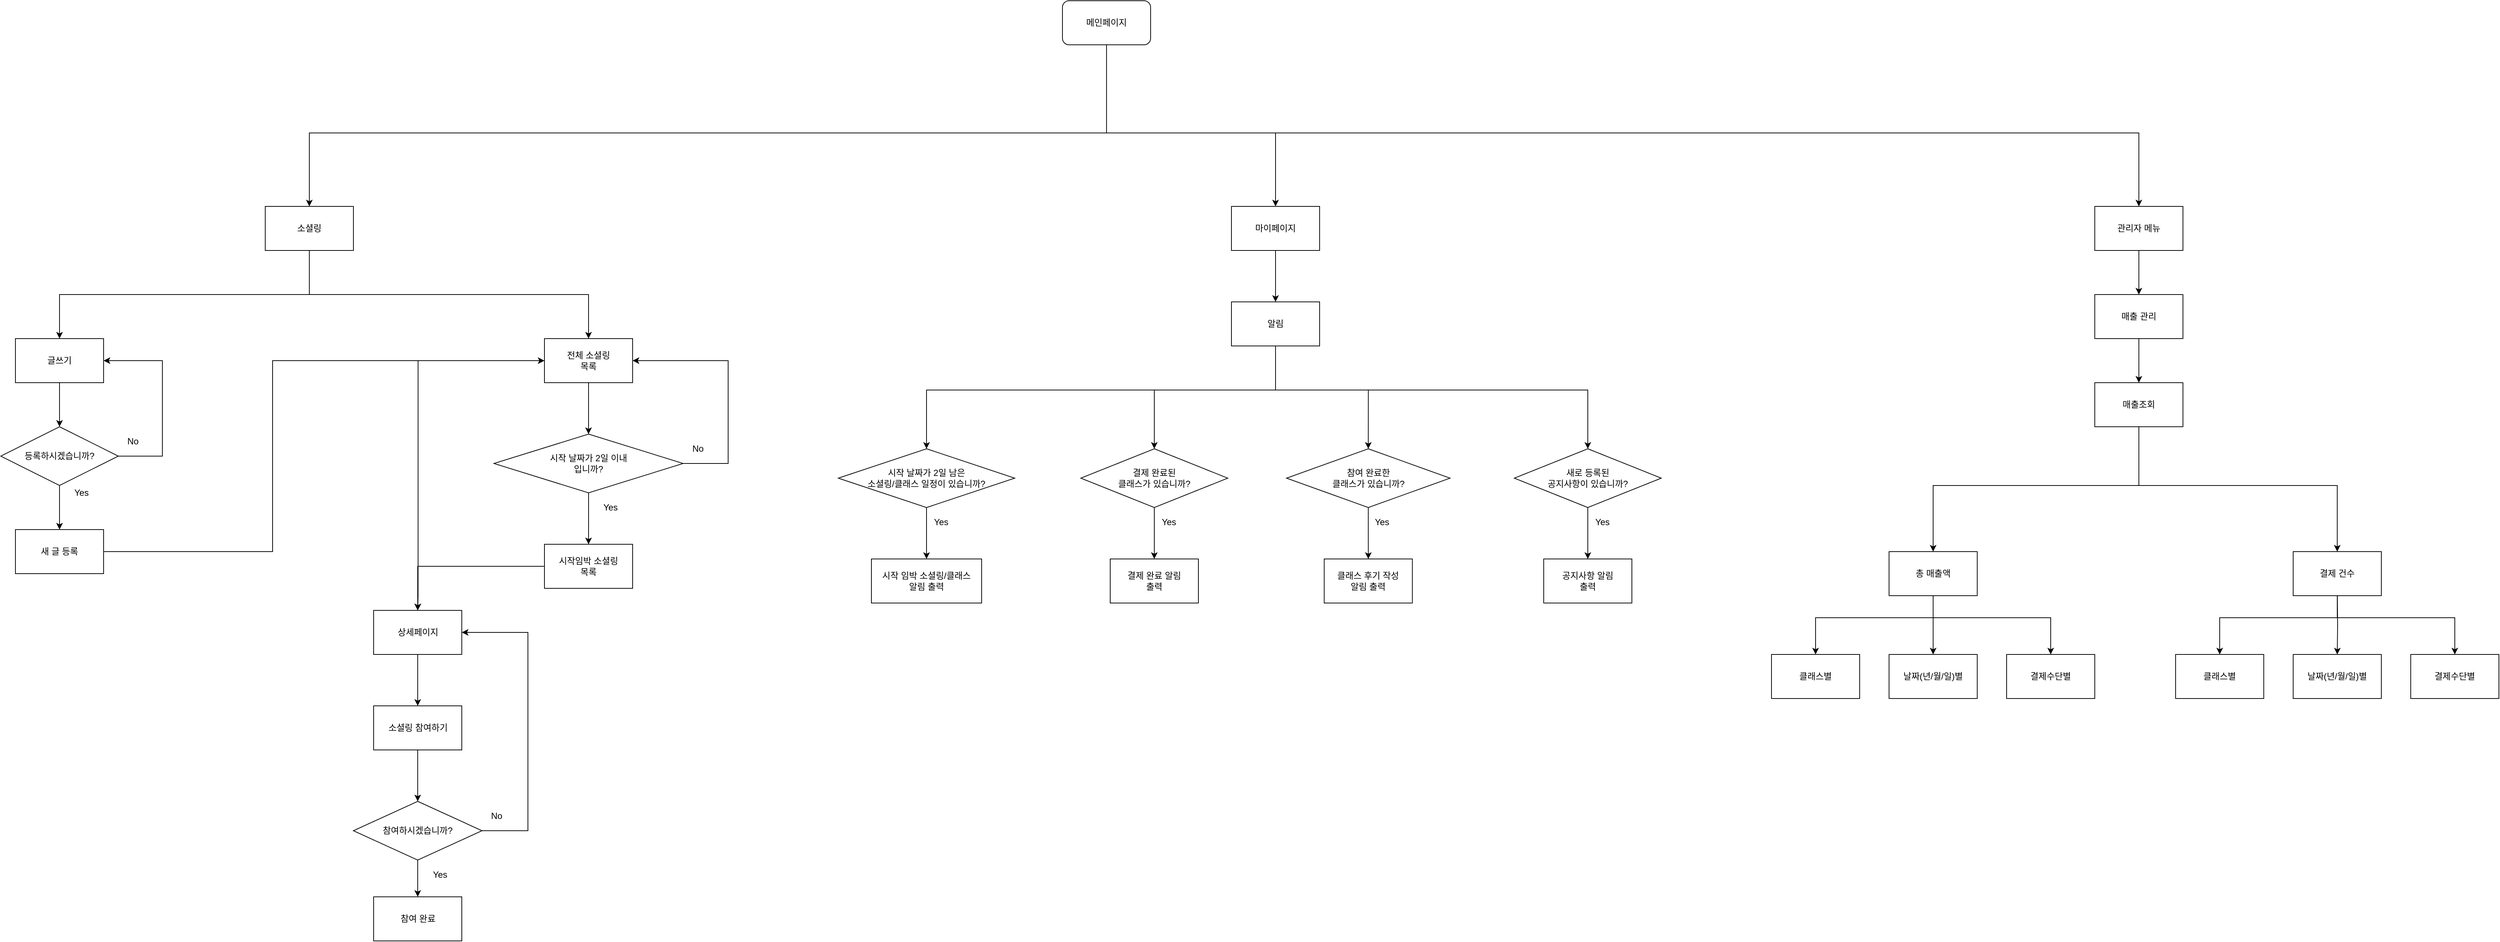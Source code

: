 <mxfile version="15.3.3" type="github">
  <diagram id="XMyp1LrM_B54jQ6VPfjc" name="Page-1">
    <mxGraphModel dx="2844" dy="1524" grid="1" gridSize="10" guides="1" tooltips="1" connect="1" arrows="1" fold="1" page="1" pageScale="1" pageWidth="3300" pageHeight="4681" math="0" shadow="0">
      <root>
        <mxCell id="0" />
        <mxCell id="1" parent="0" />
        <mxCell id="rG8NbFZfz1pAWxpt3FeQ-16" value="" style="edgeStyle=orthogonalEdgeStyle;rounded=0;orthogonalLoop=1;jettySize=auto;html=1;entryX=0.5;entryY=0;entryDx=0;entryDy=0;" parent="1" source="nksuaNwJPS0nM7EoXHVq-1" target="nksuaNwJPS0nM7EoXHVq-9" edge="1">
          <mxGeometry relative="1" as="geometry">
            <mxPoint x="670.0" y="370" as="targetPoint" />
            <Array as="points">
              <mxPoint x="1605" y="270" />
              <mxPoint x="520" y="270" />
            </Array>
          </mxGeometry>
        </mxCell>
        <mxCell id="rG8NbFZfz1pAWxpt3FeQ-18" value="" style="edgeStyle=orthogonalEdgeStyle;rounded=0;orthogonalLoop=1;jettySize=auto;html=1;entryX=0.5;entryY=0;entryDx=0;entryDy=0;" parent="1" source="nksuaNwJPS0nM7EoXHVq-1" target="rG8NbFZfz1pAWxpt3FeQ-3" edge="1">
          <mxGeometry relative="1" as="geometry">
            <mxPoint x="2440" y="420" as="targetPoint" />
            <Array as="points">
              <mxPoint x="1605" y="270" />
              <mxPoint x="3010" y="270" />
            </Array>
          </mxGeometry>
        </mxCell>
        <mxCell id="rG8NbFZfz1pAWxpt3FeQ-20" value="" style="edgeStyle=orthogonalEdgeStyle;rounded=0;orthogonalLoop=1;jettySize=auto;html=1;entryX=0.5;entryY=0;entryDx=0;entryDy=0;" parent="1" source="nksuaNwJPS0nM7EoXHVq-1" target="nksuaNwJPS0nM7EoXHVq-57" edge="1">
          <mxGeometry relative="1" as="geometry">
            <mxPoint x="1605" y="340" as="targetPoint" />
            <Array as="points">
              <mxPoint x="1605" y="270" />
              <mxPoint x="1835" y="270" />
            </Array>
          </mxGeometry>
        </mxCell>
        <mxCell id="nksuaNwJPS0nM7EoXHVq-1" value="메인페이지" style="rounded=1;whiteSpace=wrap;html=1;hachureGap=4;pointerEvents=0;" parent="1" vertex="1">
          <mxGeometry x="1545" y="90" width="120" height="60" as="geometry" />
        </mxCell>
        <mxCell id="nksuaNwJPS0nM7EoXHVq-5" value="" style="endArrow=none;html=1;startSize=14;endSize=14;sourcePerimeterSpacing=8;targetPerimeterSpacing=8;entryX=0.5;entryY=1;entryDx=0;entryDy=0;" parent="1" target="nksuaNwJPS0nM7EoXHVq-1" edge="1">
          <mxGeometry width="50" height="50" relative="1" as="geometry">
            <mxPoint x="1605" y="270" as="sourcePoint" />
            <mxPoint x="1625" y="280" as="targetPoint" />
          </mxGeometry>
        </mxCell>
        <mxCell id="rG8NbFZfz1pAWxpt3FeQ-22" value="" style="edgeStyle=orthogonalEdgeStyle;rounded=0;orthogonalLoop=1;jettySize=auto;html=1;" parent="1" source="nksuaNwJPS0nM7EoXHVq-9" target="nksuaNwJPS0nM7EoXHVq-22" edge="1">
          <mxGeometry relative="1" as="geometry">
            <Array as="points">
              <mxPoint x="520" y="490" />
              <mxPoint x="180" y="490" />
            </Array>
          </mxGeometry>
        </mxCell>
        <mxCell id="nksuaNwJPS0nM7EoXHVq-9" value="소셜링" style="rounded=0;whiteSpace=wrap;html=1;hachureGap=4;pointerEvents=0;" parent="1" vertex="1">
          <mxGeometry x="460" y="370" width="120" height="60" as="geometry" />
        </mxCell>
        <mxCell id="rG8NbFZfz1pAWxpt3FeQ-25" value="" style="edgeStyle=orthogonalEdgeStyle;rounded=0;orthogonalLoop=1;jettySize=auto;html=1;entryX=0.5;entryY=0;entryDx=0;entryDy=0;" parent="1" source="nksuaNwJPS0nM7EoXHVq-15" target="nksuaNwJPS0nM7EoXHVq-20" edge="1">
          <mxGeometry relative="1" as="geometry">
            <mxPoint x="900" y="690" as="targetPoint" />
          </mxGeometry>
        </mxCell>
        <mxCell id="rG8NbFZfz1pAWxpt3FeQ-30" value="" style="edgeStyle=orthogonalEdgeStyle;rounded=0;orthogonalLoop=1;jettySize=auto;html=1;entryX=0.5;entryY=0;entryDx=0;entryDy=0;" parent="1" source="nksuaNwJPS0nM7EoXHVq-15" target="nksuaNwJPS0nM7EoXHVq-41" edge="1">
          <mxGeometry relative="1" as="geometry">
            <mxPoint x="670" y="1080" as="targetPoint" />
            <Array as="points">
              <mxPoint x="668" y="580" />
              <mxPoint x="668" y="900" />
            </Array>
          </mxGeometry>
        </mxCell>
        <mxCell id="nksuaNwJPS0nM7EoXHVq-15" value="전체 소셜링&lt;br&gt;목록" style="rounded=0;whiteSpace=wrap;html=1;hachureGap=4;pointerEvents=0;" parent="1" vertex="1">
          <mxGeometry x="840" y="550" width="120" height="60" as="geometry" />
        </mxCell>
        <mxCell id="rG8NbFZfz1pAWxpt3FeQ-35" value="" style="edgeStyle=orthogonalEdgeStyle;rounded=0;orthogonalLoop=1;jettySize=auto;html=1;entryX=0.5;entryY=0;entryDx=0;entryDy=0;" parent="1" source="nksuaNwJPS0nM7EoXHVq-16" target="nksuaNwJPS0nM7EoXHVq-41" edge="1">
          <mxGeometry relative="1" as="geometry">
            <mxPoint x="670" y="860" as="targetPoint" />
          </mxGeometry>
        </mxCell>
        <mxCell id="nksuaNwJPS0nM7EoXHVq-16" value="시작임박 소셜링&lt;br&gt;목록" style="rounded=0;whiteSpace=wrap;html=1;hachureGap=4;pointerEvents=0;" parent="1" vertex="1">
          <mxGeometry x="840" y="830" width="120" height="60" as="geometry" />
        </mxCell>
        <mxCell id="rG8NbFZfz1pAWxpt3FeQ-27" value="" style="edgeStyle=orthogonalEdgeStyle;rounded=0;orthogonalLoop=1;jettySize=auto;html=1;entryX=1;entryY=0.5;entryDx=0;entryDy=0;" parent="1" source="nksuaNwJPS0nM7EoXHVq-20" target="nksuaNwJPS0nM7EoXHVq-15" edge="1">
          <mxGeometry relative="1" as="geometry">
            <mxPoint x="1177" y="570" as="targetPoint" />
            <Array as="points">
              <mxPoint x="1090" y="720" />
              <mxPoint x="1090" y="580" />
            </Array>
          </mxGeometry>
        </mxCell>
        <mxCell id="rG8NbFZfz1pAWxpt3FeQ-28" value="" style="edgeStyle=orthogonalEdgeStyle;rounded=0;orthogonalLoop=1;jettySize=auto;html=1;" parent="1" source="nksuaNwJPS0nM7EoXHVq-20" target="nksuaNwJPS0nM7EoXHVq-16" edge="1">
          <mxGeometry relative="1" as="geometry" />
        </mxCell>
        <mxCell id="nksuaNwJPS0nM7EoXHVq-20" value="시작 날짜가 2일 이내&lt;br&gt;입니까?" style="rhombus;whiteSpace=wrap;html=1;hachureGap=4;pointerEvents=0;" parent="1" vertex="1">
          <mxGeometry x="771.25" y="680" width="257.5" height="80" as="geometry" />
        </mxCell>
        <mxCell id="rG8NbFZfz1pAWxpt3FeQ-23" value="" style="edgeStyle=orthogonalEdgeStyle;rounded=0;orthogonalLoop=1;jettySize=auto;html=1;exitX=0.5;exitY=1;exitDx=0;exitDy=0;" parent="1" source="nksuaNwJPS0nM7EoXHVq-9" target="nksuaNwJPS0nM7EoXHVq-15" edge="1">
          <mxGeometry relative="1" as="geometry" />
        </mxCell>
        <mxCell id="kulyzF9BSczJkoJ0FT0z-13" value="" style="edgeStyle=none;rounded=0;orthogonalLoop=1;jettySize=auto;html=1;endArrow=classic;endFill=1;sourcePerimeterSpacing=8;targetPerimeterSpacing=8;exitX=0.5;exitY=1;exitDx=0;exitDy=0;entryX=0.5;entryY=0;entryDx=0;entryDy=0;" edge="1" parent="1" source="nksuaNwJPS0nM7EoXHVq-22" target="kulyzF9BSczJkoJ0FT0z-12">
          <mxGeometry relative="1" as="geometry">
            <mxPoint x="180" y="680" as="targetPoint" />
          </mxGeometry>
        </mxCell>
        <mxCell id="nksuaNwJPS0nM7EoXHVq-22" value="글쓰기" style="rounded=0;whiteSpace=wrap;html=1;hachureGap=4;pointerEvents=0;" parent="1" vertex="1">
          <mxGeometry x="120" y="550" width="120" height="60" as="geometry" />
        </mxCell>
        <mxCell id="nksuaNwJPS0nM7EoXHVq-24" value="Yes" style="text;html=1;strokeColor=none;fillColor=none;align=center;verticalAlign=middle;whiteSpace=wrap;rounded=0;hachureGap=4;pointerEvents=0;" parent="1" vertex="1">
          <mxGeometry x="910" y="770" width="40" height="20" as="geometry" />
        </mxCell>
        <mxCell id="nksuaNwJPS0nM7EoXHVq-25" value="No" style="text;html=1;strokeColor=none;fillColor=none;align=center;verticalAlign=middle;whiteSpace=wrap;rounded=0;hachureGap=4;pointerEvents=0;" parent="1" vertex="1">
          <mxGeometry x="1028.75" y="690" width="40" height="20" as="geometry" />
        </mxCell>
        <mxCell id="rG8NbFZfz1pAWxpt3FeQ-31" value="" style="edgeStyle=orthogonalEdgeStyle;rounded=0;orthogonalLoop=1;jettySize=auto;html=1;" parent="1" source="nksuaNwJPS0nM7EoXHVq-41" target="nksuaNwJPS0nM7EoXHVq-43" edge="1">
          <mxGeometry relative="1" as="geometry" />
        </mxCell>
        <mxCell id="nksuaNwJPS0nM7EoXHVq-41" value="상세페이지" style="rounded=0;whiteSpace=wrap;html=1;hachureGap=4;pointerEvents=0;" parent="1" vertex="1">
          <mxGeometry x="607.5" y="920" width="120" height="60" as="geometry" />
        </mxCell>
        <mxCell id="rG8NbFZfz1pAWxpt3FeQ-32" value="" style="edgeStyle=orthogonalEdgeStyle;rounded=0;orthogonalLoop=1;jettySize=auto;html=1;" parent="1" source="nksuaNwJPS0nM7EoXHVq-43" target="nksuaNwJPS0nM7EoXHVq-45" edge="1">
          <mxGeometry relative="1" as="geometry" />
        </mxCell>
        <mxCell id="nksuaNwJPS0nM7EoXHVq-43" value="소셜링 참여하기" style="rounded=0;whiteSpace=wrap;html=1;hachureGap=4;pointerEvents=0;" parent="1" vertex="1">
          <mxGeometry x="607.5" y="1050" width="120" height="60" as="geometry" />
        </mxCell>
        <mxCell id="rG8NbFZfz1pAWxpt3FeQ-13" value="" style="edgeStyle=orthogonalEdgeStyle;rounded=0;orthogonalLoop=1;jettySize=auto;html=1;entryX=1;entryY=0.5;entryDx=0;entryDy=0;" parent="1" source="nksuaNwJPS0nM7EoXHVq-45" target="nksuaNwJPS0nM7EoXHVq-41" edge="1">
          <mxGeometry relative="1" as="geometry">
            <mxPoint x="747.5" y="940" as="targetPoint" />
            <Array as="points">
              <mxPoint x="817.5" y="1220" />
              <mxPoint x="817.5" y="950" />
            </Array>
          </mxGeometry>
        </mxCell>
        <mxCell id="rG8NbFZfz1pAWxpt3FeQ-33" value="" style="edgeStyle=orthogonalEdgeStyle;rounded=0;orthogonalLoop=1;jettySize=auto;html=1;" parent="1" source="nksuaNwJPS0nM7EoXHVq-45" target="nksuaNwJPS0nM7EoXHVq-50" edge="1">
          <mxGeometry relative="1" as="geometry" />
        </mxCell>
        <mxCell id="nksuaNwJPS0nM7EoXHVq-45" value="참여하시겠습니까?" style="rhombus;whiteSpace=wrap;html=1;hachureGap=4;pointerEvents=0;" parent="1" vertex="1">
          <mxGeometry x="580" y="1180" width="175" height="80" as="geometry" />
        </mxCell>
        <mxCell id="nksuaNwJPS0nM7EoXHVq-50" value="참여 완료" style="rounded=0;whiteSpace=wrap;html=1;hachureGap=4;pointerEvents=0;" parent="1" vertex="1">
          <mxGeometry x="607.5" y="1310" width="120" height="60" as="geometry" />
        </mxCell>
        <mxCell id="nksuaNwJPS0nM7EoXHVq-52" value="Yes" style="text;html=1;strokeColor=none;fillColor=none;align=center;verticalAlign=middle;whiteSpace=wrap;rounded=0;hachureGap=4;pointerEvents=0;" parent="1" vertex="1">
          <mxGeometry x="677.5" y="1270" width="40" height="20" as="geometry" />
        </mxCell>
        <mxCell id="nksuaNwJPS0nM7EoXHVq-53" value="No" style="text;html=1;strokeColor=none;fillColor=none;align=center;verticalAlign=middle;whiteSpace=wrap;rounded=0;hachureGap=4;pointerEvents=0;" parent="1" vertex="1">
          <mxGeometry x="755" y="1190" width="40" height="20" as="geometry" />
        </mxCell>
        <mxCell id="rG8NbFZfz1pAWxpt3FeQ-36" value="" style="edgeStyle=orthogonalEdgeStyle;rounded=0;orthogonalLoop=1;jettySize=auto;html=1;" parent="1" source="nksuaNwJPS0nM7EoXHVq-57" target="nksuaNwJPS0nM7EoXHVq-59" edge="1">
          <mxGeometry relative="1" as="geometry" />
        </mxCell>
        <mxCell id="nksuaNwJPS0nM7EoXHVq-57" value="마이페이지" style="rounded=0;whiteSpace=wrap;html=1;hachureGap=4;pointerEvents=0;" parent="1" vertex="1">
          <mxGeometry x="1775" y="370" width="120" height="60" as="geometry" />
        </mxCell>
        <mxCell id="rG8NbFZfz1pAWxpt3FeQ-40" value="" style="edgeStyle=orthogonalEdgeStyle;rounded=0;orthogonalLoop=1;jettySize=auto;html=1;entryX=0.5;entryY=0;entryDx=0;entryDy=0;" parent="1" source="nksuaNwJPS0nM7EoXHVq-59" target="nksuaNwJPS0nM7EoXHVq-65" edge="1">
          <mxGeometry relative="1" as="geometry">
            <mxPoint x="1360" y="700" as="targetPoint" />
            <Array as="points">
              <mxPoint x="1835" y="620" />
              <mxPoint x="1360" y="620" />
            </Array>
          </mxGeometry>
        </mxCell>
        <mxCell id="rG8NbFZfz1pAWxpt3FeQ-43" value="" style="edgeStyle=orthogonalEdgeStyle;rounded=0;orthogonalLoop=1;jettySize=auto;html=1;entryX=0.5;entryY=0;entryDx=0;entryDy=0;entryPerimeter=0;" parent="1" source="nksuaNwJPS0nM7EoXHVq-59" target="nksuaNwJPS0nM7EoXHVq-69" edge="1">
          <mxGeometry relative="1" as="geometry">
            <mxPoint x="1670" y="700" as="targetPoint" />
            <Array as="points">
              <mxPoint x="1835" y="620" />
              <mxPoint x="1670" y="620" />
            </Array>
          </mxGeometry>
        </mxCell>
        <mxCell id="rG8NbFZfz1pAWxpt3FeQ-48" value="" style="edgeStyle=orthogonalEdgeStyle;rounded=0;orthogonalLoop=1;jettySize=auto;html=1;entryX=0.5;entryY=0;entryDx=0;entryDy=0;" parent="1" source="nksuaNwJPS0nM7EoXHVq-59" target="nksuaNwJPS0nM7EoXHVq-73" edge="1">
          <mxGeometry relative="1" as="geometry">
            <mxPoint x="1960" y="700" as="targetPoint" />
            <Array as="points">
              <mxPoint x="1835" y="620" />
              <mxPoint x="1961" y="620" />
            </Array>
          </mxGeometry>
        </mxCell>
        <mxCell id="rG8NbFZfz1pAWxpt3FeQ-51" value="" style="edgeStyle=orthogonalEdgeStyle;rounded=0;orthogonalLoop=1;jettySize=auto;html=1;entryX=0.5;entryY=0;entryDx=0;entryDy=0;" parent="1" source="nksuaNwJPS0nM7EoXHVq-59" target="nksuaNwJPS0nM7EoXHVq-77" edge="1">
          <mxGeometry relative="1" as="geometry">
            <mxPoint x="2290" y="700" as="targetPoint" />
            <Array as="points">
              <mxPoint x="1835" y="620" />
              <mxPoint x="2260" y="620" />
            </Array>
          </mxGeometry>
        </mxCell>
        <mxCell id="nksuaNwJPS0nM7EoXHVq-59" value="알림" style="rounded=0;whiteSpace=wrap;html=1;hachureGap=4;pointerEvents=0;" parent="1" vertex="1">
          <mxGeometry x="1775" y="500" width="120" height="60" as="geometry" />
        </mxCell>
        <mxCell id="rG8NbFZfz1pAWxpt3FeQ-41" value="" style="edgeStyle=orthogonalEdgeStyle;rounded=0;orthogonalLoop=1;jettySize=auto;html=1;entryX=0.5;entryY=0;entryDx=0;entryDy=0;" parent="1" source="nksuaNwJPS0nM7EoXHVq-65" target="nksuaNwJPS0nM7EoXHVq-67" edge="1">
          <mxGeometry relative="1" as="geometry" />
        </mxCell>
        <mxCell id="nksuaNwJPS0nM7EoXHVq-65" value="시작 날짜가 2일 남은&lt;br&gt;소셜링/클래스 일정이 있습니까?" style="rhombus;whiteSpace=wrap;html=1;hachureGap=4;pointerEvents=0;" parent="1" vertex="1">
          <mxGeometry x="1240" y="700" width="240" height="80" as="geometry" />
        </mxCell>
        <mxCell id="nksuaNwJPS0nM7EoXHVq-67" value="시작 임박 소셜링/클래스&lt;br&gt;알림 출력" style="rounded=0;whiteSpace=wrap;html=1;hachureGap=4;pointerEvents=0;" parent="1" vertex="1">
          <mxGeometry x="1285" y="850" width="150" height="60" as="geometry" />
        </mxCell>
        <mxCell id="rG8NbFZfz1pAWxpt3FeQ-45" value="" style="edgeStyle=orthogonalEdgeStyle;rounded=0;orthogonalLoop=1;jettySize=auto;html=1;" parent="1" source="nksuaNwJPS0nM7EoXHVq-69" target="nksuaNwJPS0nM7EoXHVq-71" edge="1">
          <mxGeometry relative="1" as="geometry" />
        </mxCell>
        <mxCell id="nksuaNwJPS0nM7EoXHVq-69" value="결제 완료된&lt;br&gt;클래스가 있습니까?" style="rhombus;whiteSpace=wrap;html=1;hachureGap=4;pointerEvents=0;" parent="1" vertex="1">
          <mxGeometry x="1570" y="700" width="200" height="80" as="geometry" />
        </mxCell>
        <mxCell id="nksuaNwJPS0nM7EoXHVq-71" value="결제 완료 알림&lt;br&gt;출력" style="rounded=0;whiteSpace=wrap;html=1;hachureGap=4;pointerEvents=0;" parent="1" vertex="1">
          <mxGeometry x="1610" y="850" width="120" height="60" as="geometry" />
        </mxCell>
        <mxCell id="rG8NbFZfz1pAWxpt3FeQ-49" value="" style="edgeStyle=orthogonalEdgeStyle;rounded=0;orthogonalLoop=1;jettySize=auto;html=1;" parent="1" source="nksuaNwJPS0nM7EoXHVq-73" target="nksuaNwJPS0nM7EoXHVq-75" edge="1">
          <mxGeometry relative="1" as="geometry" />
        </mxCell>
        <mxCell id="nksuaNwJPS0nM7EoXHVq-73" value="참여 완료한&lt;br&gt;클래스가 있습니까?" style="rhombus;whiteSpace=wrap;html=1;hachureGap=4;pointerEvents=0;" parent="1" vertex="1">
          <mxGeometry x="1850" y="700" width="222.5" height="80" as="geometry" />
        </mxCell>
        <mxCell id="nksuaNwJPS0nM7EoXHVq-75" value="클래스 후기 작성&lt;br&gt;알림 출력" style="rounded=0;whiteSpace=wrap;html=1;hachureGap=4;pointerEvents=0;" parent="1" vertex="1">
          <mxGeometry x="1901.25" y="850" width="120" height="60" as="geometry" />
        </mxCell>
        <mxCell id="rG8NbFZfz1pAWxpt3FeQ-52" value="" style="edgeStyle=orthogonalEdgeStyle;rounded=0;orthogonalLoop=1;jettySize=auto;html=1;" parent="1" source="nksuaNwJPS0nM7EoXHVq-77" target="nksuaNwJPS0nM7EoXHVq-79" edge="1">
          <mxGeometry relative="1" as="geometry" />
        </mxCell>
        <mxCell id="nksuaNwJPS0nM7EoXHVq-77" value="새로 등록된&lt;br&gt;공지사항이 있습니까?" style="rhombus;whiteSpace=wrap;html=1;hachureGap=4;pointerEvents=0;" parent="1" vertex="1">
          <mxGeometry x="2160" y="700" width="200" height="80" as="geometry" />
        </mxCell>
        <mxCell id="nksuaNwJPS0nM7EoXHVq-79" value="공지사항 알림&lt;br&gt;출력" style="rounded=0;whiteSpace=wrap;html=1;hachureGap=4;pointerEvents=0;" parent="1" vertex="1">
          <mxGeometry x="2200" y="850" width="120" height="60" as="geometry" />
        </mxCell>
        <mxCell id="nksuaNwJPS0nM7EoXHVq-80" value="Yes" style="text;html=1;strokeColor=none;fillColor=none;align=center;verticalAlign=middle;whiteSpace=wrap;rounded=0;hachureGap=4;pointerEvents=0;" parent="1" vertex="1">
          <mxGeometry x="1360" y="790" width="40" height="20" as="geometry" />
        </mxCell>
        <mxCell id="nksuaNwJPS0nM7EoXHVq-81" value="Yes" style="text;html=1;strokeColor=none;fillColor=none;align=center;verticalAlign=middle;whiteSpace=wrap;rounded=0;hachureGap=4;pointerEvents=0;" parent="1" vertex="1">
          <mxGeometry x="1670" y="790" width="40" height="20" as="geometry" />
        </mxCell>
        <mxCell id="nksuaNwJPS0nM7EoXHVq-83" value="Yes" style="text;html=1;strokeColor=none;fillColor=none;align=center;verticalAlign=middle;whiteSpace=wrap;rounded=0;hachureGap=4;pointerEvents=0;" parent="1" vertex="1">
          <mxGeometry x="1960" y="790" width="40" height="20" as="geometry" />
        </mxCell>
        <mxCell id="nksuaNwJPS0nM7EoXHVq-84" value="Yes" style="text;html=1;strokeColor=none;fillColor=none;align=center;verticalAlign=middle;whiteSpace=wrap;rounded=0;hachureGap=4;pointerEvents=0;" parent="1" vertex="1">
          <mxGeometry x="2260" y="790" width="40" height="20" as="geometry" />
        </mxCell>
        <mxCell id="rG8NbFZfz1pAWxpt3FeQ-6" value="" style="edgeStyle=orthogonalEdgeStyle;rounded=0;orthogonalLoop=1;jettySize=auto;html=1;" parent="1" source="nksuaNwJPS0nM7EoXHVq-86" target="nksuaNwJPS0nM7EoXHVq-88" edge="1">
          <mxGeometry relative="1" as="geometry" />
        </mxCell>
        <mxCell id="nksuaNwJPS0nM7EoXHVq-86" value="매출 관리" style="rounded=0;whiteSpace=wrap;html=1;hachureGap=4;pointerEvents=0;" parent="1" vertex="1">
          <mxGeometry x="2950" y="490" width="120" height="60" as="geometry" />
        </mxCell>
        <mxCell id="rG8NbFZfz1pAWxpt3FeQ-54" value="" style="edgeStyle=orthogonalEdgeStyle;rounded=0;orthogonalLoop=1;jettySize=auto;html=1;entryX=0.5;entryY=0;entryDx=0;entryDy=0;" parent="1" source="nksuaNwJPS0nM7EoXHVq-88" target="nksuaNwJPS0nM7EoXHVq-92" edge="1">
          <mxGeometry relative="1" as="geometry">
            <mxPoint x="2730" y="750" as="targetPoint" />
            <Array as="points">
              <mxPoint x="3010" y="750" />
              <mxPoint x="2730" y="750" />
            </Array>
          </mxGeometry>
        </mxCell>
        <mxCell id="rG8NbFZfz1pAWxpt3FeQ-56" value="" style="edgeStyle=orthogonalEdgeStyle;rounded=0;orthogonalLoop=1;jettySize=auto;html=1;entryX=0.5;entryY=0;entryDx=0;entryDy=0;" parent="1" source="nksuaNwJPS0nM7EoXHVq-88" target="nksuaNwJPS0nM7EoXHVq-94" edge="1">
          <mxGeometry relative="1" as="geometry">
            <mxPoint x="3090" y="810" as="targetPoint" />
            <Array as="points">
              <mxPoint x="3010" y="750" />
              <mxPoint x="3280" y="750" />
            </Array>
          </mxGeometry>
        </mxCell>
        <mxCell id="nksuaNwJPS0nM7EoXHVq-88" value="매출조회" style="rounded=0;whiteSpace=wrap;html=1;hachureGap=4;pointerEvents=0;" parent="1" vertex="1">
          <mxGeometry x="2950" y="610" width="120" height="60" as="geometry" />
        </mxCell>
        <mxCell id="rG8NbFZfz1pAWxpt3FeQ-58" value="" style="edgeStyle=orthogonalEdgeStyle;rounded=0;orthogonalLoop=1;jettySize=auto;html=1;" parent="1" source="nksuaNwJPS0nM7EoXHVq-92" target="nksuaNwJPS0nM7EoXHVq-102" edge="1">
          <mxGeometry relative="1" as="geometry" />
        </mxCell>
        <mxCell id="rG8NbFZfz1pAWxpt3FeQ-60" value="" style="edgeStyle=orthogonalEdgeStyle;rounded=0;orthogonalLoop=1;jettySize=auto;html=1;entryX=0.5;entryY=0;entryDx=0;entryDy=0;" parent="1" source="nksuaNwJPS0nM7EoXHVq-92" target="nksuaNwJPS0nM7EoXHVq-98" edge="1">
          <mxGeometry relative="1" as="geometry">
            <mxPoint x="2590.059" y="980" as="targetPoint" />
            <Array as="points">
              <mxPoint x="2730" y="930" />
              <mxPoint x="2570" y="930" />
            </Array>
          </mxGeometry>
        </mxCell>
        <mxCell id="rG8NbFZfz1pAWxpt3FeQ-62" value="" style="edgeStyle=orthogonalEdgeStyle;rounded=0;orthogonalLoop=1;jettySize=auto;html=1;entryX=0.5;entryY=0;entryDx=0;entryDy=0;" parent="1" source="nksuaNwJPS0nM7EoXHVq-92" target="nksuaNwJPS0nM7EoXHVq-100" edge="1">
          <mxGeometry relative="1" as="geometry">
            <mxPoint x="2880.059" y="1060" as="targetPoint" />
            <Array as="points">
              <mxPoint x="2730" y="930" />
              <mxPoint x="2890" y="930" />
            </Array>
          </mxGeometry>
        </mxCell>
        <mxCell id="nksuaNwJPS0nM7EoXHVq-92" value="총 매출액" style="rounded=0;whiteSpace=wrap;html=1;hachureGap=4;pointerEvents=0;" parent="1" vertex="1">
          <mxGeometry x="2670" y="840" width="120" height="60" as="geometry" />
        </mxCell>
        <mxCell id="nksuaNwJPS0nM7EoXHVq-94" value="결제 건수" style="rounded=0;whiteSpace=wrap;html=1;hachureGap=4;pointerEvents=0;" parent="1" vertex="1">
          <mxGeometry x="3220" y="840" width="120" height="60" as="geometry" />
        </mxCell>
        <mxCell id="nksuaNwJPS0nM7EoXHVq-98" value="클래스별" style="rounded=0;whiteSpace=wrap;html=1;hachureGap=4;pointerEvents=0;" parent="1" vertex="1">
          <mxGeometry x="2510" y="980" width="120" height="60" as="geometry" />
        </mxCell>
        <mxCell id="nksuaNwJPS0nM7EoXHVq-100" value="결제수단별" style="rounded=0;whiteSpace=wrap;html=1;hachureGap=4;pointerEvents=0;" parent="1" vertex="1">
          <mxGeometry x="2830" y="980" width="120" height="60" as="geometry" />
        </mxCell>
        <mxCell id="nksuaNwJPS0nM7EoXHVq-102" value="날짜(년/월/일)별" style="rounded=0;whiteSpace=wrap;html=1;hachureGap=4;pointerEvents=0;" parent="1" vertex="1">
          <mxGeometry x="2670" y="980" width="120" height="60" as="geometry" />
        </mxCell>
        <mxCell id="rG8NbFZfz1pAWxpt3FeQ-5" value="" style="edgeStyle=orthogonalEdgeStyle;rounded=0;orthogonalLoop=1;jettySize=auto;html=1;" parent="1" source="rG8NbFZfz1pAWxpt3FeQ-3" target="nksuaNwJPS0nM7EoXHVq-86" edge="1">
          <mxGeometry relative="1" as="geometry" />
        </mxCell>
        <mxCell id="rG8NbFZfz1pAWxpt3FeQ-3" value="관리자 메뉴" style="whiteSpace=wrap;html=1;rounded=0;hachureGap=4;" parent="1" vertex="1">
          <mxGeometry x="2950" y="370" width="120" height="60" as="geometry" />
        </mxCell>
        <mxCell id="rG8NbFZfz1pAWxpt3FeQ-63" value="" style="edgeStyle=orthogonalEdgeStyle;rounded=0;orthogonalLoop=1;jettySize=auto;html=1;" parent="1" target="rG8NbFZfz1pAWxpt3FeQ-68" edge="1">
          <mxGeometry relative="1" as="geometry">
            <mxPoint x="3280" y="900" as="sourcePoint" />
          </mxGeometry>
        </mxCell>
        <mxCell id="rG8NbFZfz1pAWxpt3FeQ-64" value="" style="edgeStyle=orthogonalEdgeStyle;rounded=0;orthogonalLoop=1;jettySize=auto;html=1;entryX=0.5;entryY=0;entryDx=0;entryDy=0;" parent="1" target="rG8NbFZfz1pAWxpt3FeQ-66" edge="1">
          <mxGeometry relative="1" as="geometry">
            <mxPoint x="3280.059" y="900" as="sourcePoint" />
            <mxPoint x="3140.059" y="980" as="targetPoint" />
            <Array as="points">
              <mxPoint x="3280" y="930" />
              <mxPoint x="3120" y="930" />
            </Array>
          </mxGeometry>
        </mxCell>
        <mxCell id="rG8NbFZfz1pAWxpt3FeQ-65" value="" style="edgeStyle=orthogonalEdgeStyle;rounded=0;orthogonalLoop=1;jettySize=auto;html=1;entryX=0.5;entryY=0;entryDx=0;entryDy=0;" parent="1" target="rG8NbFZfz1pAWxpt3FeQ-67" edge="1">
          <mxGeometry relative="1" as="geometry">
            <mxPoint x="3280.059" y="900" as="sourcePoint" />
            <mxPoint x="3430.059" y="1060" as="targetPoint" />
            <Array as="points">
              <mxPoint x="3280" y="930" />
              <mxPoint x="3440" y="930" />
            </Array>
          </mxGeometry>
        </mxCell>
        <mxCell id="rG8NbFZfz1pAWxpt3FeQ-66" value="클래스별" style="rounded=0;whiteSpace=wrap;html=1;hachureGap=4;pointerEvents=0;" parent="1" vertex="1">
          <mxGeometry x="3060" y="980" width="120" height="60" as="geometry" />
        </mxCell>
        <mxCell id="rG8NbFZfz1pAWxpt3FeQ-67" value="결제수단별" style="rounded=0;whiteSpace=wrap;html=1;hachureGap=4;pointerEvents=0;" parent="1" vertex="1">
          <mxGeometry x="3380" y="980" width="120" height="60" as="geometry" />
        </mxCell>
        <mxCell id="rG8NbFZfz1pAWxpt3FeQ-68" value="날짜(년/월/일)별" style="rounded=0;whiteSpace=wrap;html=1;hachureGap=4;pointerEvents=0;" parent="1" vertex="1">
          <mxGeometry x="3220" y="980" width="120" height="60" as="geometry" />
        </mxCell>
        <mxCell id="kulyzF9BSczJkoJ0FT0z-15" value="" style="edgeStyle=none;rounded=0;orthogonalLoop=1;jettySize=auto;html=1;endArrow=classic;endFill=1;sourcePerimeterSpacing=8;targetPerimeterSpacing=8;jumpSize=6;exitX=0.5;exitY=1;exitDx=0;exitDy=0;entryX=0.5;entryY=0;entryDx=0;entryDy=0;" edge="1" parent="1" source="kulyzF9BSczJkoJ0FT0z-12" target="kulyzF9BSczJkoJ0FT0z-14">
          <mxGeometry relative="1" as="geometry" />
        </mxCell>
        <mxCell id="kulyzF9BSczJkoJ0FT0z-17" value="" style="edgeStyle=none;rounded=0;jumpSize=6;orthogonalLoop=1;jettySize=auto;html=1;endArrow=classic;endFill=1;sourcePerimeterSpacing=8;targetPerimeterSpacing=8;exitX=1;exitY=0.5;exitDx=0;exitDy=0;entryX=1;entryY=0.5;entryDx=0;entryDy=0;" edge="1" parent="1" source="kulyzF9BSczJkoJ0FT0z-12" target="nksuaNwJPS0nM7EoXHVq-22">
          <mxGeometry relative="1" as="geometry">
            <mxPoint x="290" y="570" as="targetPoint" />
            <Array as="points">
              <mxPoint x="320" y="710" />
              <mxPoint x="320" y="580" />
            </Array>
          </mxGeometry>
        </mxCell>
        <mxCell id="kulyzF9BSczJkoJ0FT0z-12" value="등록하시겠습니까?" style="rhombus;whiteSpace=wrap;html=1;rounded=0;hachureGap=4;" vertex="1" parent="1">
          <mxGeometry x="100" y="670" width="160" height="80" as="geometry" />
        </mxCell>
        <mxCell id="kulyzF9BSczJkoJ0FT0z-21" value="" style="edgeStyle=none;rounded=0;jumpSize=6;orthogonalLoop=1;jettySize=auto;html=1;endArrow=classic;endFill=1;sourcePerimeterSpacing=8;targetPerimeterSpacing=8;exitX=1;exitY=0.5;exitDx=0;exitDy=0;entryX=0;entryY=0.5;entryDx=0;entryDy=0;" edge="1" parent="1" source="kulyzF9BSczJkoJ0FT0z-14" target="nksuaNwJPS0nM7EoXHVq-15">
          <mxGeometry relative="1" as="geometry">
            <mxPoint x="640" y="580" as="targetPoint" />
            <Array as="points">
              <mxPoint x="470" y="840" />
              <mxPoint x="470" y="580" />
            </Array>
          </mxGeometry>
        </mxCell>
        <mxCell id="kulyzF9BSczJkoJ0FT0z-14" value="새 글 등록" style="rounded=0;whiteSpace=wrap;html=1;hachureGap=4;pointerEvents=0;" vertex="1" parent="1">
          <mxGeometry x="120" y="810" width="120" height="60" as="geometry" />
        </mxCell>
        <mxCell id="kulyzF9BSczJkoJ0FT0z-18" value="Yes" style="text;html=1;strokeColor=none;fillColor=none;align=center;verticalAlign=middle;whiteSpace=wrap;rounded=0;hachureGap=4;pointerEvents=0;" vertex="1" parent="1">
          <mxGeometry x="190" y="750" width="40" height="20" as="geometry" />
        </mxCell>
        <mxCell id="kulyzF9BSczJkoJ0FT0z-19" value="No" style="text;html=1;strokeColor=none;fillColor=none;align=center;verticalAlign=middle;whiteSpace=wrap;rounded=0;hachureGap=4;pointerEvents=0;" vertex="1" parent="1">
          <mxGeometry x="260" y="680" width="40" height="20" as="geometry" />
        </mxCell>
      </root>
    </mxGraphModel>
  </diagram>
</mxfile>

